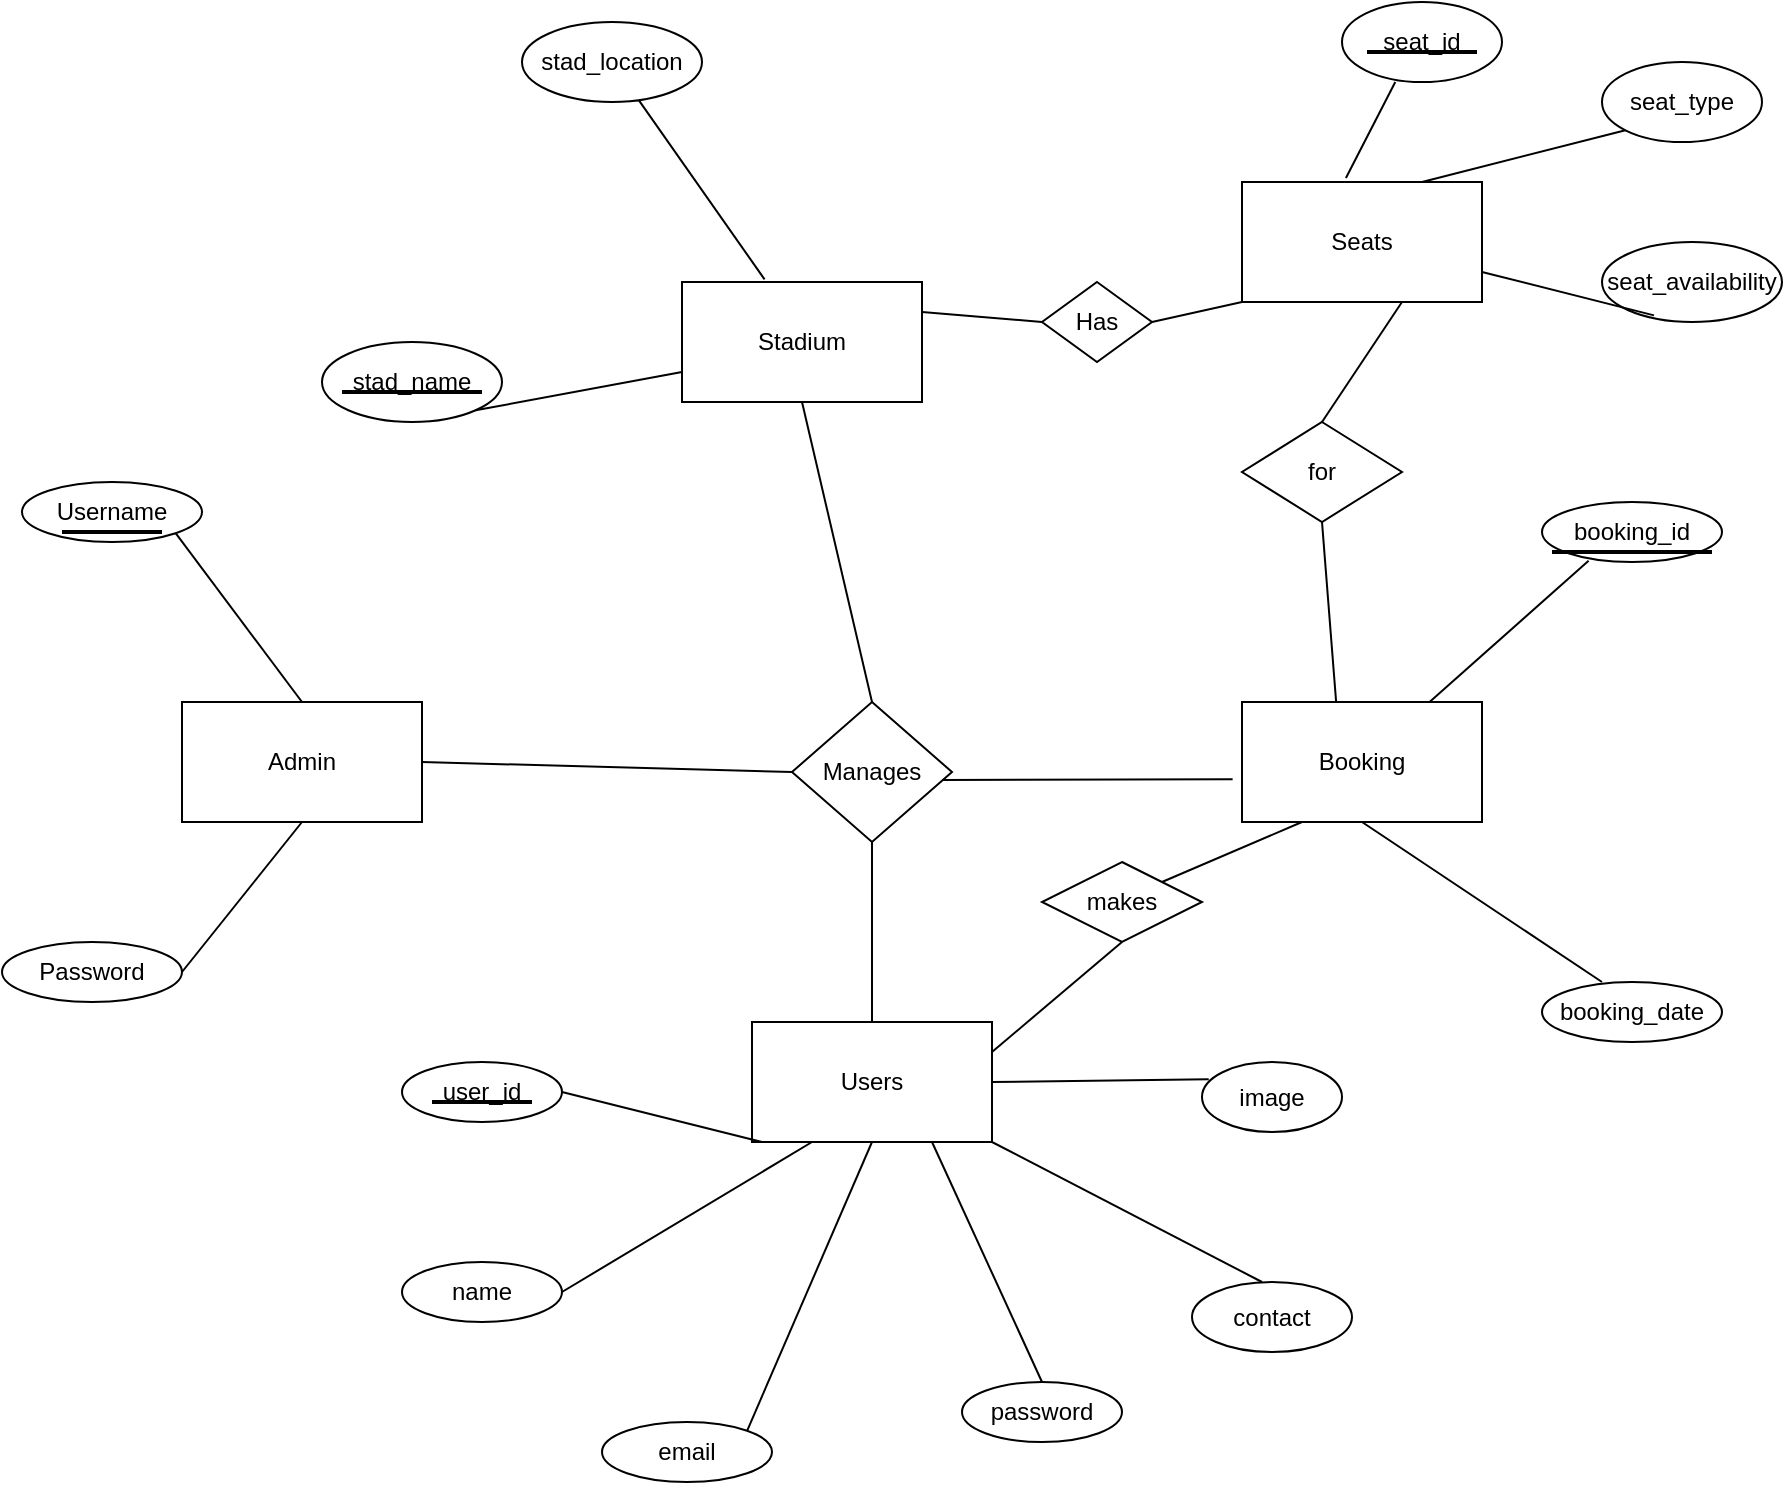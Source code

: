 <mxfile version="22.1.7" type="github">
  <diagram id="R2lEEEUBdFMjLlhIrx00" name="Page-1">
    <mxGraphModel dx="2730" dy="1849" grid="1" gridSize="10" guides="1" tooltips="1" connect="1" arrows="1" fold="1" page="1" pageScale="1" pageWidth="850" pageHeight="1100" math="0" shadow="0" extFonts="Permanent Marker^https://fonts.googleapis.com/css?family=Permanent+Marker">
      <root>
        <mxCell id="0" />
        <mxCell id="1" parent="0" />
        <mxCell id="69e8ul1jqW2Smw_Gm2hF-2" value="Admin" style="rounded=0;whiteSpace=wrap;html=1;" vertex="1" parent="1">
          <mxGeometry x="40" y="160" width="120" height="60" as="geometry" />
        </mxCell>
        <mxCell id="69e8ul1jqW2Smw_Gm2hF-3" value="Manages" style="rhombus;whiteSpace=wrap;html=1;" vertex="1" parent="1">
          <mxGeometry x="345" y="160" width="80" height="70" as="geometry" />
        </mxCell>
        <mxCell id="69e8ul1jqW2Smw_Gm2hF-4" value="Booking" style="rounded=0;whiteSpace=wrap;html=1;" vertex="1" parent="1">
          <mxGeometry x="570" y="160" width="120" height="60" as="geometry" />
        </mxCell>
        <mxCell id="69e8ul1jqW2Smw_Gm2hF-5" value="Users" style="rounded=0;whiteSpace=wrap;html=1;" vertex="1" parent="1">
          <mxGeometry x="325" y="320" width="120" height="60" as="geometry" />
        </mxCell>
        <mxCell id="69e8ul1jqW2Smw_Gm2hF-6" value="Stadium" style="rounded=0;whiteSpace=wrap;html=1;" vertex="1" parent="1">
          <mxGeometry x="290" y="-50" width="120" height="60" as="geometry" />
        </mxCell>
        <mxCell id="69e8ul1jqW2Smw_Gm2hF-7" value="Seats" style="rounded=0;whiteSpace=wrap;html=1;" vertex="1" parent="1">
          <mxGeometry x="570" y="-100" width="120" height="60" as="geometry" />
        </mxCell>
        <mxCell id="69e8ul1jqW2Smw_Gm2hF-8" value="Username" style="ellipse;whiteSpace=wrap;html=1;" vertex="1" parent="1">
          <mxGeometry x="-40" y="50" width="90" height="30" as="geometry" />
        </mxCell>
        <mxCell id="69e8ul1jqW2Smw_Gm2hF-9" value="Password" style="ellipse;whiteSpace=wrap;html=1;" vertex="1" parent="1">
          <mxGeometry x="-50" y="280" width="90" height="30" as="geometry" />
        </mxCell>
        <mxCell id="69e8ul1jqW2Smw_Gm2hF-11" value="name" style="ellipse;whiteSpace=wrap;html=1;" vertex="1" parent="1">
          <mxGeometry x="150" y="440" width="80" height="30" as="geometry" />
        </mxCell>
        <mxCell id="69e8ul1jqW2Smw_Gm2hF-12" value="email" style="ellipse;whiteSpace=wrap;html=1;" vertex="1" parent="1">
          <mxGeometry x="250" y="520" width="85" height="30" as="geometry" />
        </mxCell>
        <mxCell id="69e8ul1jqW2Smw_Gm2hF-13" value="contact" style="ellipse;whiteSpace=wrap;html=1;" vertex="1" parent="1">
          <mxGeometry x="545" y="450" width="80" height="35" as="geometry" />
        </mxCell>
        <mxCell id="69e8ul1jqW2Smw_Gm2hF-14" value="image" style="ellipse;whiteSpace=wrap;html=1;" vertex="1" parent="1">
          <mxGeometry x="550" y="340" width="70" height="35" as="geometry" />
        </mxCell>
        <mxCell id="69e8ul1jqW2Smw_Gm2hF-15" value="user_id" style="ellipse;whiteSpace=wrap;html=1;" vertex="1" parent="1">
          <mxGeometry x="150" y="340" width="80" height="30" as="geometry" />
        </mxCell>
        <mxCell id="69e8ul1jqW2Smw_Gm2hF-16" value="password" style="ellipse;whiteSpace=wrap;html=1;" vertex="1" parent="1">
          <mxGeometry x="430" y="500" width="80" height="30" as="geometry" />
        </mxCell>
        <mxCell id="69e8ul1jqW2Smw_Gm2hF-17" value="booking_id" style="ellipse;whiteSpace=wrap;html=1;" vertex="1" parent="1">
          <mxGeometry x="720" y="60" width="90" height="30" as="geometry" />
        </mxCell>
        <mxCell id="69e8ul1jqW2Smw_Gm2hF-18" value="booking_date" style="ellipse;whiteSpace=wrap;html=1;" vertex="1" parent="1">
          <mxGeometry x="720" y="300" width="90" height="30" as="geometry" />
        </mxCell>
        <mxCell id="69e8ul1jqW2Smw_Gm2hF-20" value="seat_type" style="ellipse;whiteSpace=wrap;html=1;" vertex="1" parent="1">
          <mxGeometry x="750" y="-160" width="80" height="40" as="geometry" />
        </mxCell>
        <mxCell id="69e8ul1jqW2Smw_Gm2hF-21" value="seat_availability" style="ellipse;whiteSpace=wrap;html=1;" vertex="1" parent="1">
          <mxGeometry x="750" y="-70" width="90" height="40" as="geometry" />
        </mxCell>
        <mxCell id="69e8ul1jqW2Smw_Gm2hF-22" value="seat_id" style="ellipse;whiteSpace=wrap;html=1;" vertex="1" parent="1">
          <mxGeometry x="620" y="-190" width="80" height="40" as="geometry" />
        </mxCell>
        <mxCell id="69e8ul1jqW2Smw_Gm2hF-25" value="stad_location" style="ellipse;whiteSpace=wrap;html=1;" vertex="1" parent="1">
          <mxGeometry x="210" y="-180" width="90" height="40" as="geometry" />
        </mxCell>
        <mxCell id="69e8ul1jqW2Smw_Gm2hF-27" value="stad_name" style="ellipse;whiteSpace=wrap;html=1;" vertex="1" parent="1">
          <mxGeometry x="110" y="-20" width="90" height="40" as="geometry" />
        </mxCell>
        <mxCell id="69e8ul1jqW2Smw_Gm2hF-28" value="" style="endArrow=none;html=1;rounded=0;entryX=1;entryY=0.5;entryDx=0;entryDy=0;exitX=0;exitY=0.5;exitDx=0;exitDy=0;" edge="1" parent="1" source="69e8ul1jqW2Smw_Gm2hF-3" target="69e8ul1jqW2Smw_Gm2hF-2">
          <mxGeometry width="50" height="50" relative="1" as="geometry">
            <mxPoint x="150" y="300" as="sourcePoint" />
            <mxPoint x="200" y="250" as="targetPoint" />
          </mxGeometry>
        </mxCell>
        <mxCell id="69e8ul1jqW2Smw_Gm2hF-29" value="" style="endArrow=none;html=1;rounded=0;exitX=-0.039;exitY=0.644;exitDx=0;exitDy=0;exitPerimeter=0;" edge="1" parent="1" source="69e8ul1jqW2Smw_Gm2hF-4">
          <mxGeometry width="50" height="50" relative="1" as="geometry">
            <mxPoint x="370" y="290" as="sourcePoint" />
            <mxPoint x="420" y="199" as="targetPoint" />
          </mxGeometry>
        </mxCell>
        <mxCell id="69e8ul1jqW2Smw_Gm2hF-30" value="" style="endArrow=none;html=1;rounded=0;entryX=0.5;entryY=1;entryDx=0;entryDy=0;exitX=0.5;exitY=0;exitDx=0;exitDy=0;" edge="1" parent="1" source="69e8ul1jqW2Smw_Gm2hF-3" target="69e8ul1jqW2Smw_Gm2hF-6">
          <mxGeometry width="50" height="50" relative="1" as="geometry">
            <mxPoint x="310" y="150" as="sourcePoint" />
            <mxPoint x="360" y="100" as="targetPoint" />
          </mxGeometry>
        </mxCell>
        <mxCell id="69e8ul1jqW2Smw_Gm2hF-31" value="" style="endArrow=none;html=1;rounded=0;" edge="1" parent="1">
          <mxGeometry width="50" height="50" relative="1" as="geometry">
            <mxPoint x="385" y="320" as="sourcePoint" />
            <mxPoint x="385" y="230" as="targetPoint" />
          </mxGeometry>
        </mxCell>
        <mxCell id="69e8ul1jqW2Smw_Gm2hF-32" value="" style="endArrow=none;html=1;rounded=0;exitX=0.5;exitY=0;exitDx=0;exitDy=0;entryX=1;entryY=1;entryDx=0;entryDy=0;" edge="1" parent="1" source="69e8ul1jqW2Smw_Gm2hF-2" target="69e8ul1jqW2Smw_Gm2hF-8">
          <mxGeometry width="50" height="50" relative="1" as="geometry">
            <mxPoint x="110" y="140" as="sourcePoint" />
            <mxPoint x="160" y="90" as="targetPoint" />
          </mxGeometry>
        </mxCell>
        <mxCell id="69e8ul1jqW2Smw_Gm2hF-33" value="" style="endArrow=none;html=1;rounded=0;entryX=0.5;entryY=1;entryDx=0;entryDy=0;exitX=1;exitY=0.5;exitDx=0;exitDy=0;" edge="1" parent="1" source="69e8ul1jqW2Smw_Gm2hF-9" target="69e8ul1jqW2Smw_Gm2hF-2">
          <mxGeometry width="50" height="50" relative="1" as="geometry">
            <mxPoint x="70" y="300" as="sourcePoint" />
            <mxPoint x="120" y="250" as="targetPoint" />
          </mxGeometry>
        </mxCell>
        <mxCell id="69e8ul1jqW2Smw_Gm2hF-34" value="" style="endArrow=none;html=1;rounded=0;exitX=1;exitY=0.5;exitDx=0;exitDy=0;" edge="1" parent="1" source="69e8ul1jqW2Smw_Gm2hF-15">
          <mxGeometry width="50" height="50" relative="1" as="geometry">
            <mxPoint x="260" y="450" as="sourcePoint" />
            <mxPoint x="330" y="380" as="targetPoint" />
          </mxGeometry>
        </mxCell>
        <mxCell id="69e8ul1jqW2Smw_Gm2hF-35" value="" style="endArrow=none;html=1;rounded=0;entryX=0.25;entryY=1;entryDx=0;entryDy=0;exitX=1;exitY=0.5;exitDx=0;exitDy=0;" edge="1" parent="1" source="69e8ul1jqW2Smw_Gm2hF-11" target="69e8ul1jqW2Smw_Gm2hF-5">
          <mxGeometry width="50" height="50" relative="1" as="geometry">
            <mxPoint x="290" y="470" as="sourcePoint" />
            <mxPoint x="340" y="420" as="targetPoint" />
          </mxGeometry>
        </mxCell>
        <mxCell id="69e8ul1jqW2Smw_Gm2hF-37" value="" style="endArrow=none;html=1;rounded=0;entryX=0.5;entryY=1;entryDx=0;entryDy=0;exitX=1;exitY=0;exitDx=0;exitDy=0;" edge="1" parent="1" source="69e8ul1jqW2Smw_Gm2hF-12" target="69e8ul1jqW2Smw_Gm2hF-5">
          <mxGeometry width="50" height="50" relative="1" as="geometry">
            <mxPoint x="380" y="500" as="sourcePoint" />
            <mxPoint x="430" y="450" as="targetPoint" />
          </mxGeometry>
        </mxCell>
        <mxCell id="69e8ul1jqW2Smw_Gm2hF-38" value="" style="endArrow=none;html=1;rounded=0;entryX=0.75;entryY=1;entryDx=0;entryDy=0;exitX=0.5;exitY=0;exitDx=0;exitDy=0;" edge="1" parent="1" source="69e8ul1jqW2Smw_Gm2hF-16" target="69e8ul1jqW2Smw_Gm2hF-5">
          <mxGeometry width="50" height="50" relative="1" as="geometry">
            <mxPoint x="400" y="480" as="sourcePoint" />
            <mxPoint x="450" y="430" as="targetPoint" />
          </mxGeometry>
        </mxCell>
        <mxCell id="69e8ul1jqW2Smw_Gm2hF-41" value="" style="endArrow=none;html=1;rounded=0;exitX=1;exitY=1;exitDx=0;exitDy=0;" edge="1" parent="1" source="69e8ul1jqW2Smw_Gm2hF-5">
          <mxGeometry width="50" height="50" relative="1" as="geometry">
            <mxPoint x="480" y="440" as="sourcePoint" />
            <mxPoint x="580" y="450" as="targetPoint" />
          </mxGeometry>
        </mxCell>
        <mxCell id="69e8ul1jqW2Smw_Gm2hF-42" value="" style="endArrow=none;html=1;rounded=0;exitX=1;exitY=0.5;exitDx=0;exitDy=0;entryX=0.048;entryY=0.248;entryDx=0;entryDy=0;entryPerimeter=0;" edge="1" parent="1" source="69e8ul1jqW2Smw_Gm2hF-5" target="69e8ul1jqW2Smw_Gm2hF-14">
          <mxGeometry width="50" height="50" relative="1" as="geometry">
            <mxPoint x="500" y="350" as="sourcePoint" />
            <mxPoint x="550" y="300" as="targetPoint" />
          </mxGeometry>
        </mxCell>
        <mxCell id="69e8ul1jqW2Smw_Gm2hF-43" value="" style="endArrow=none;html=1;rounded=0;entryX=0.259;entryY=0.978;entryDx=0;entryDy=0;entryPerimeter=0;" edge="1" parent="1" source="69e8ul1jqW2Smw_Gm2hF-4" target="69e8ul1jqW2Smw_Gm2hF-17">
          <mxGeometry width="50" height="50" relative="1" as="geometry">
            <mxPoint x="640" y="150" as="sourcePoint" />
            <mxPoint x="690" y="100" as="targetPoint" />
          </mxGeometry>
        </mxCell>
        <mxCell id="69e8ul1jqW2Smw_Gm2hF-44" value="" style="endArrow=none;html=1;rounded=0;entryX=0.5;entryY=1;entryDx=0;entryDy=0;" edge="1" parent="1" target="69e8ul1jqW2Smw_Gm2hF-4">
          <mxGeometry width="50" height="50" relative="1" as="geometry">
            <mxPoint x="750" y="300" as="sourcePoint" />
            <mxPoint x="650" y="250" as="targetPoint" />
          </mxGeometry>
        </mxCell>
        <mxCell id="69e8ul1jqW2Smw_Gm2hF-45" value="" style="endArrow=none;html=1;rounded=0;entryX=0;entryY=0.75;entryDx=0;entryDy=0;exitX=1;exitY=1;exitDx=0;exitDy=0;" edge="1" parent="1" source="69e8ul1jqW2Smw_Gm2hF-27" target="69e8ul1jqW2Smw_Gm2hF-6">
          <mxGeometry width="50" height="50" relative="1" as="geometry">
            <mxPoint x="250" y="70" as="sourcePoint" />
            <mxPoint x="300" y="20" as="targetPoint" />
          </mxGeometry>
        </mxCell>
        <mxCell id="69e8ul1jqW2Smw_Gm2hF-47" value="" style="endArrow=none;html=1;rounded=0;entryX=0.344;entryY=-0.022;entryDx=0;entryDy=0;entryPerimeter=0;" edge="1" parent="1" source="69e8ul1jqW2Smw_Gm2hF-25" target="69e8ul1jqW2Smw_Gm2hF-6">
          <mxGeometry width="50" height="50" relative="1" as="geometry">
            <mxPoint x="110" y="40" as="sourcePoint" />
            <mxPoint x="380" y="-70" as="targetPoint" />
          </mxGeometry>
        </mxCell>
        <mxCell id="69e8ul1jqW2Smw_Gm2hF-48" value="" style="endArrow=none;html=1;rounded=0;entryX=0.333;entryY=1;entryDx=0;entryDy=0;entryPerimeter=0;exitX=0.433;exitY=-0.033;exitDx=0;exitDy=0;exitPerimeter=0;" edge="1" parent="1" source="69e8ul1jqW2Smw_Gm2hF-7" target="69e8ul1jqW2Smw_Gm2hF-22">
          <mxGeometry width="50" height="50" relative="1" as="geometry">
            <mxPoint x="560" y="-110" as="sourcePoint" />
            <mxPoint x="610" y="-160" as="targetPoint" />
          </mxGeometry>
        </mxCell>
        <mxCell id="69e8ul1jqW2Smw_Gm2hF-50" value="" style="endArrow=none;html=1;rounded=0;entryX=0;entryY=1;entryDx=0;entryDy=0;exitX=0.75;exitY=0;exitDx=0;exitDy=0;" edge="1" parent="1" source="69e8ul1jqW2Smw_Gm2hF-7" target="69e8ul1jqW2Smw_Gm2hF-20">
          <mxGeometry width="50" height="50" relative="1" as="geometry">
            <mxPoint x="680" y="-80" as="sourcePoint" />
            <mxPoint x="730" y="-130" as="targetPoint" />
          </mxGeometry>
        </mxCell>
        <mxCell id="69e8ul1jqW2Smw_Gm2hF-51" value="" style="endArrow=none;html=1;rounded=0;entryX=0.289;entryY=0.917;entryDx=0;entryDy=0;entryPerimeter=0;exitX=1;exitY=0.75;exitDx=0;exitDy=0;" edge="1" parent="1" source="69e8ul1jqW2Smw_Gm2hF-7" target="69e8ul1jqW2Smw_Gm2hF-21">
          <mxGeometry width="50" height="50" relative="1" as="geometry">
            <mxPoint x="700" y="70" as="sourcePoint" />
            <mxPoint x="750" y="20" as="targetPoint" />
          </mxGeometry>
        </mxCell>
        <mxCell id="69e8ul1jqW2Smw_Gm2hF-52" value="makes" style="rhombus;whiteSpace=wrap;html=1;" vertex="1" parent="1">
          <mxGeometry x="470" y="240" width="80" height="40" as="geometry" />
        </mxCell>
        <mxCell id="69e8ul1jqW2Smw_Gm2hF-53" value="for" style="rhombus;whiteSpace=wrap;html=1;" vertex="1" parent="1">
          <mxGeometry x="570" y="20" width="80" height="50" as="geometry" />
        </mxCell>
        <mxCell id="69e8ul1jqW2Smw_Gm2hF-54" value="Has" style="rhombus;whiteSpace=wrap;html=1;" vertex="1" parent="1">
          <mxGeometry x="470" y="-50" width="55" height="40" as="geometry" />
        </mxCell>
        <mxCell id="69e8ul1jqW2Smw_Gm2hF-55" value="" style="endArrow=none;html=1;rounded=0;exitX=0.5;exitY=1;exitDx=0;exitDy=0;entryX=1;entryY=0.25;entryDx=0;entryDy=0;" edge="1" parent="1" source="69e8ul1jqW2Smw_Gm2hF-52" target="69e8ul1jqW2Smw_Gm2hF-5">
          <mxGeometry width="50" height="50" relative="1" as="geometry">
            <mxPoint x="540" y="320" as="sourcePoint" />
            <mxPoint x="590" y="270" as="targetPoint" />
          </mxGeometry>
        </mxCell>
        <mxCell id="69e8ul1jqW2Smw_Gm2hF-56" value="" style="endArrow=none;html=1;rounded=0;exitX=1;exitY=0;exitDx=0;exitDy=0;" edge="1" parent="1" source="69e8ul1jqW2Smw_Gm2hF-52">
          <mxGeometry width="50" height="50" relative="1" as="geometry">
            <mxPoint x="560" y="310" as="sourcePoint" />
            <mxPoint x="600" y="220" as="targetPoint" />
          </mxGeometry>
        </mxCell>
        <mxCell id="69e8ul1jqW2Smw_Gm2hF-57" value="" style="endArrow=none;html=1;rounded=0;exitX=0.5;exitY=0;exitDx=0;exitDy=0;" edge="1" parent="1" source="69e8ul1jqW2Smw_Gm2hF-53">
          <mxGeometry width="50" height="50" relative="1" as="geometry">
            <mxPoint x="480" y="70" as="sourcePoint" />
            <mxPoint x="650" y="-40" as="targetPoint" />
          </mxGeometry>
        </mxCell>
        <mxCell id="69e8ul1jqW2Smw_Gm2hF-59" value="" style="endArrow=none;html=1;rounded=0;entryX=0.5;entryY=1;entryDx=0;entryDy=0;exitX=0.392;exitY=-0.006;exitDx=0;exitDy=0;exitPerimeter=0;" edge="1" parent="1" source="69e8ul1jqW2Smw_Gm2hF-4" target="69e8ul1jqW2Smw_Gm2hF-53">
          <mxGeometry width="50" height="50" relative="1" as="geometry">
            <mxPoint x="540" y="160" as="sourcePoint" />
            <mxPoint x="590" y="110" as="targetPoint" />
          </mxGeometry>
        </mxCell>
        <mxCell id="69e8ul1jqW2Smw_Gm2hF-62" value="" style="endArrow=none;html=1;rounded=0;exitX=1;exitY=0.25;exitDx=0;exitDy=0;entryX=0;entryY=0.5;entryDx=0;entryDy=0;" edge="1" parent="1" source="69e8ul1jqW2Smw_Gm2hF-6" target="69e8ul1jqW2Smw_Gm2hF-54">
          <mxGeometry width="50" height="50" relative="1" as="geometry">
            <mxPoint x="460" y="-100" as="sourcePoint" />
            <mxPoint x="510" y="-150" as="targetPoint" />
          </mxGeometry>
        </mxCell>
        <mxCell id="69e8ul1jqW2Smw_Gm2hF-63" value="" style="endArrow=none;html=1;rounded=0;exitX=1;exitY=0.5;exitDx=0;exitDy=0;" edge="1" parent="1" source="69e8ul1jqW2Smw_Gm2hF-54">
          <mxGeometry width="50" height="50" relative="1" as="geometry">
            <mxPoint x="440" y="-120" as="sourcePoint" />
            <mxPoint x="570" y="-40" as="targetPoint" />
          </mxGeometry>
        </mxCell>
        <mxCell id="69e8ul1jqW2Smw_Gm2hF-64" value="" style="line;strokeWidth=2;html=1;" vertex="1" parent="1">
          <mxGeometry x="120" width="70" height="10" as="geometry" />
        </mxCell>
        <mxCell id="69e8ul1jqW2Smw_Gm2hF-65" value="" style="line;strokeWidth=2;html=1;" vertex="1" parent="1">
          <mxGeometry x="-20" y="70" width="50" height="10" as="geometry" />
        </mxCell>
        <mxCell id="69e8ul1jqW2Smw_Gm2hF-66" value="" style="line;strokeWidth=2;html=1;" vertex="1" parent="1">
          <mxGeometry x="165" y="340" width="50" height="40" as="geometry" />
        </mxCell>
        <mxCell id="69e8ul1jqW2Smw_Gm2hF-67" value="" style="line;strokeWidth=2;html=1;" vertex="1" parent="1">
          <mxGeometry x="725" y="80" width="80" height="10" as="geometry" />
        </mxCell>
        <mxCell id="69e8ul1jqW2Smw_Gm2hF-69" value="" style="line;strokeWidth=2;html=1;" vertex="1" parent="1">
          <mxGeometry x="632.5" y="-170" width="55" height="10" as="geometry" />
        </mxCell>
      </root>
    </mxGraphModel>
  </diagram>
</mxfile>
